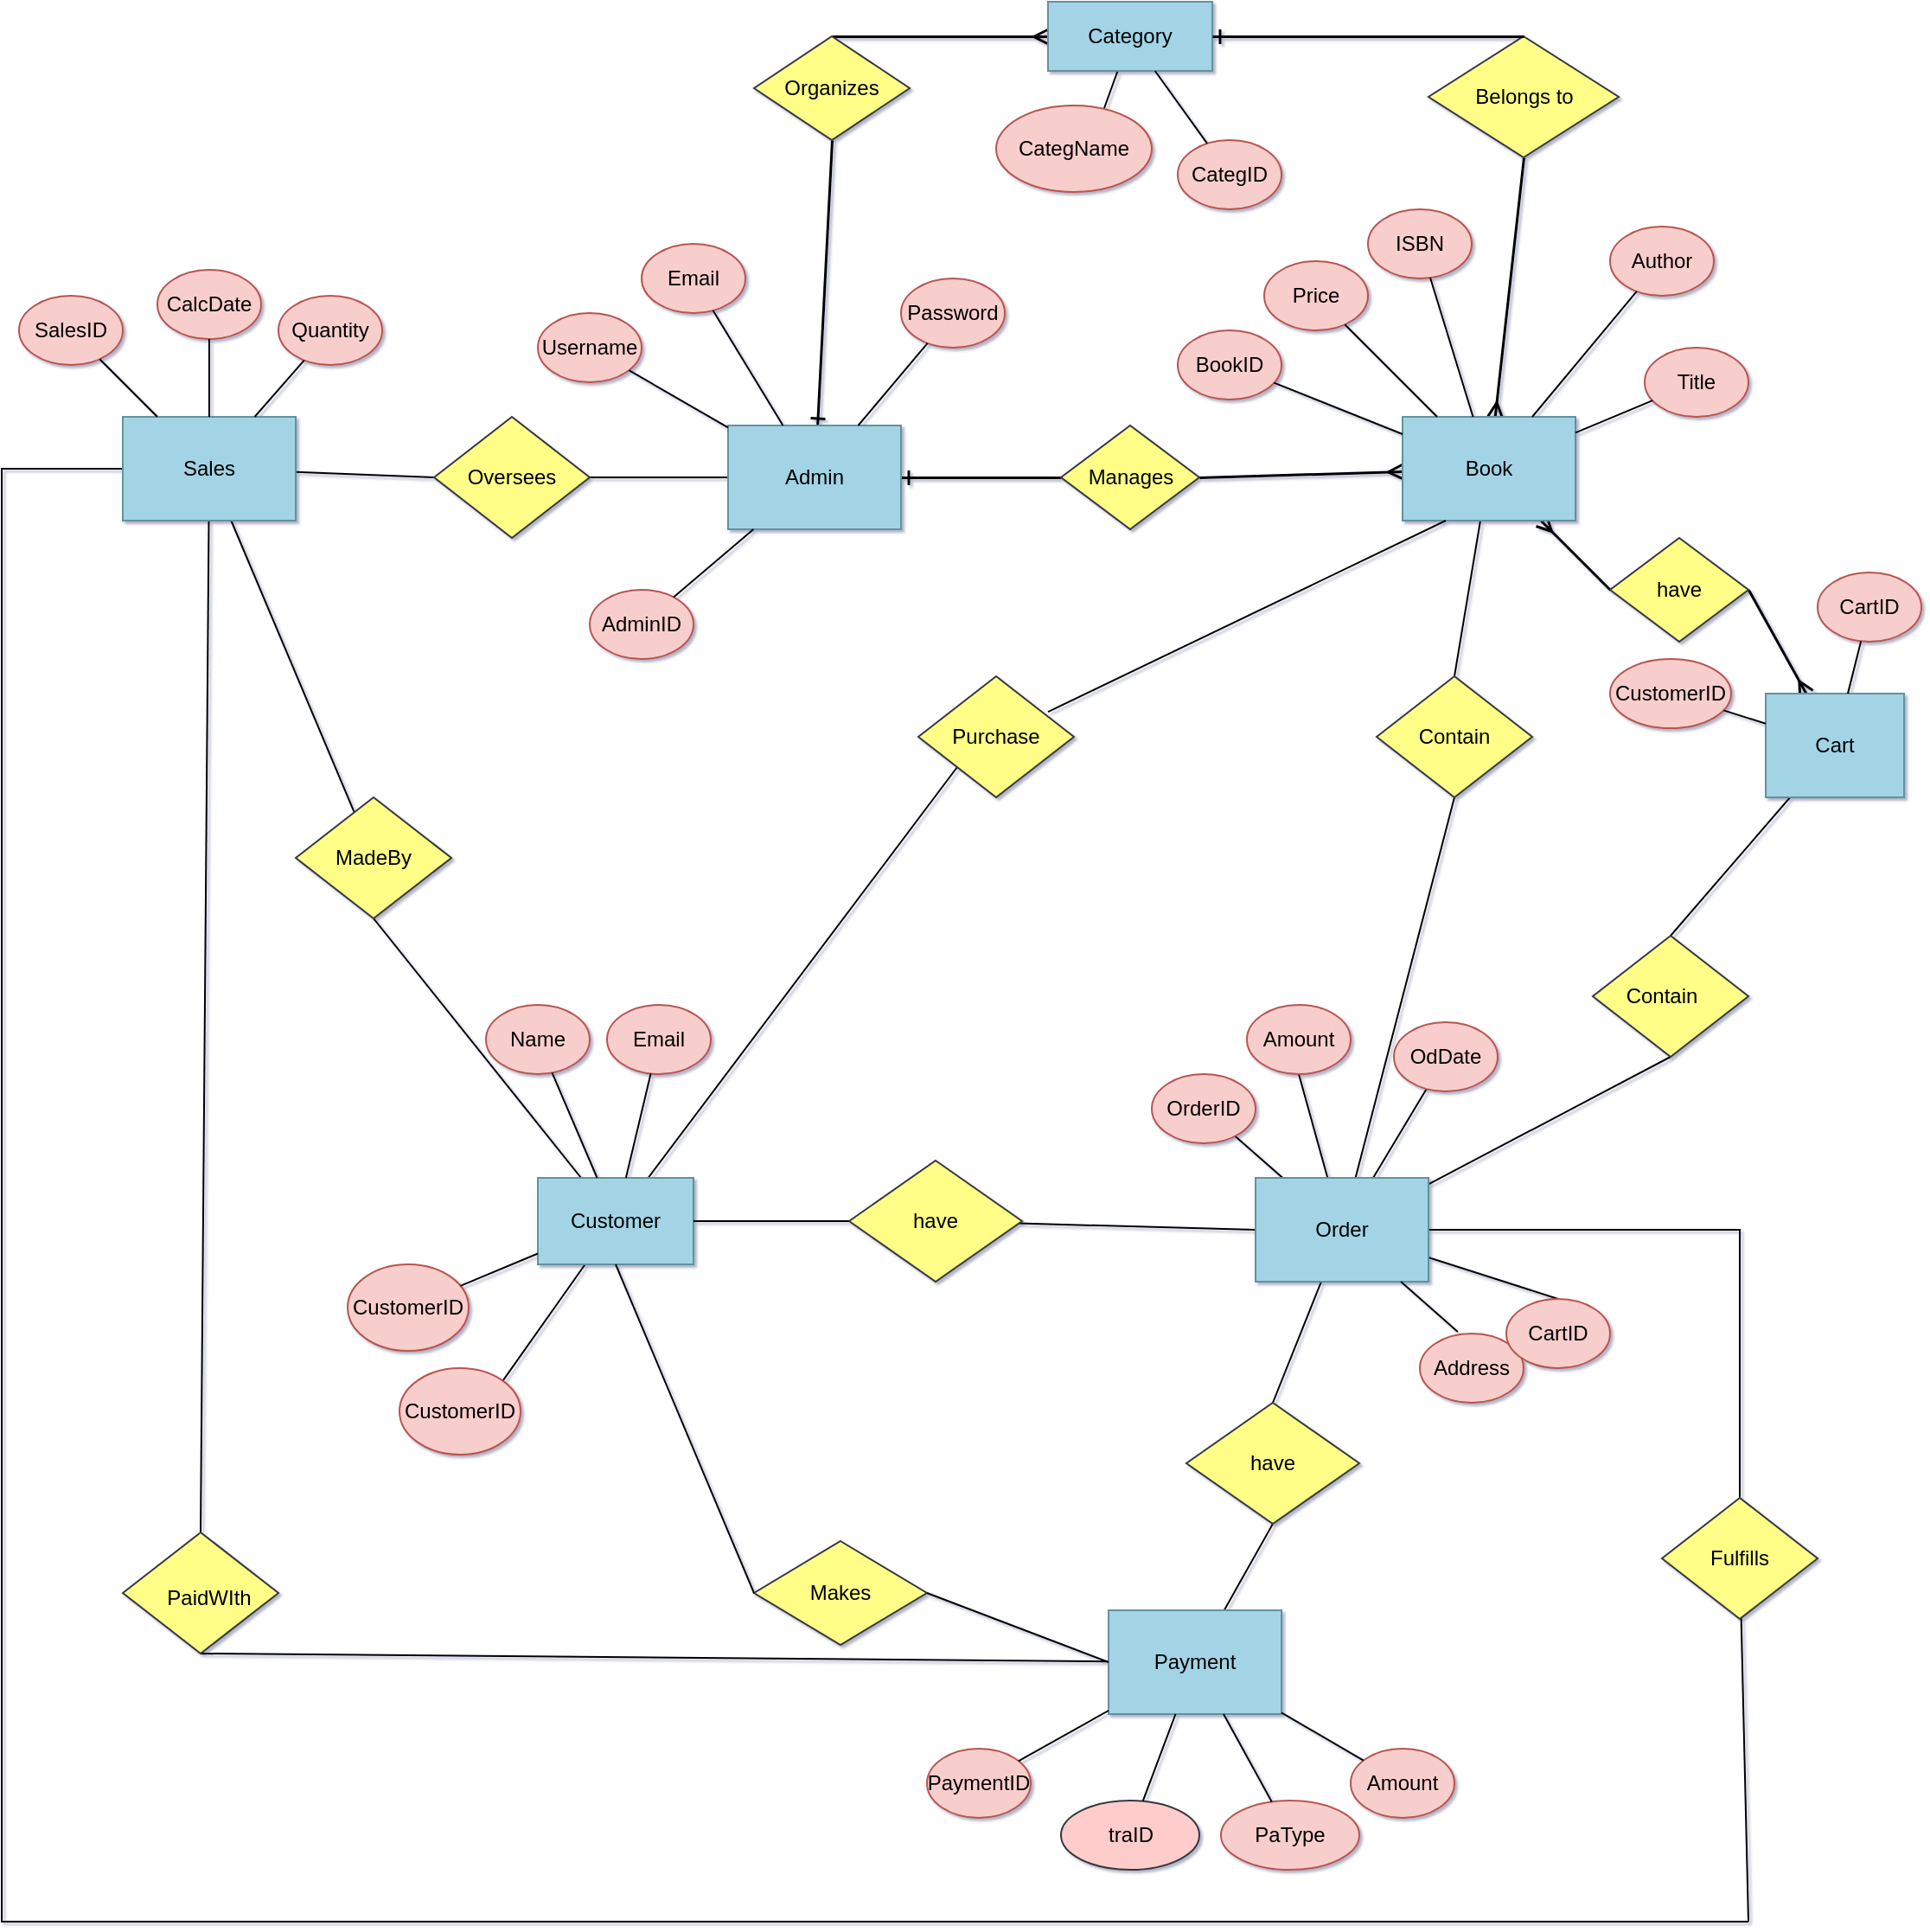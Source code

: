 <mxfile version="26.0.4">
  <diagram name="Page-1" id="3rhYrRMiB4eGqfflBsjG">
    <mxGraphModel dx="-1545" dy="1193" grid="1" gridSize="10" guides="0" tooltips="1" connect="1" arrows="1" fold="1" page="0" pageScale="1" pageWidth="980" pageHeight="1390" background="none" math="0" shadow="1">
      <root>
        <mxCell id="0" />
        <mxCell id="1" parent="0" />
        <mxCell id="0gAxfDzyQAuVlfRYsMav-294" style="rounded=0;orthogonalLoop=1;jettySize=auto;html=1;entryX=1;entryY=0.5;entryDx=0;entryDy=0;endArrow=none;endFill=0;" edge="1" parent="1" source="0gAxfDzyQAuVlfRYsMav-194" target="0gAxfDzyQAuVlfRYsMav-291">
          <mxGeometry relative="1" as="geometry" />
        </mxCell>
        <mxCell id="0gAxfDzyQAuVlfRYsMav-307" style="rounded=0;orthogonalLoop=1;jettySize=auto;html=1;endArrow=ERone;endFill=0;strokeWidth=1.5;exitX=0.5;exitY=1;exitDx=0;exitDy=0;" edge="1" parent="1" source="0gAxfDzyQAuVlfRYsMav-305" target="0gAxfDzyQAuVlfRYsMav-194">
          <mxGeometry relative="1" as="geometry" />
        </mxCell>
        <mxCell id="0gAxfDzyQAuVlfRYsMav-555" style="rounded=0;orthogonalLoop=1;jettySize=auto;html=1;endArrow=ERone;endFill=0;strokeWidth=1.5;" edge="1" parent="1" source="0gAxfDzyQAuVlfRYsMav-203" target="0gAxfDzyQAuVlfRYsMav-194">
          <mxGeometry relative="1" as="geometry" />
        </mxCell>
        <mxCell id="0gAxfDzyQAuVlfRYsMav-194" value="Admin" style="rounded=0;whiteSpace=wrap;html=1;fillColor=#a2d4e6;strokeColor=#63919f;" vertex="1" parent="1">
          <mxGeometry x="3530" y="235" width="100" height="60" as="geometry" />
        </mxCell>
        <mxCell id="0gAxfDzyQAuVlfRYsMav-195" value="AdminID" style="ellipse;whiteSpace=wrap;html=1;fillColor=#f8cecc;strokeColor=#b85450;" vertex="1" parent="1">
          <mxGeometry x="3450" y="330" width="60" height="40" as="geometry" />
        </mxCell>
        <mxCell id="0gAxfDzyQAuVlfRYsMav-196" style="endArrow=none;endFill=0;" edge="1" parent="1" source="0gAxfDzyQAuVlfRYsMav-194" target="0gAxfDzyQAuVlfRYsMav-195">
          <mxGeometry relative="1" as="geometry" />
        </mxCell>
        <mxCell id="0gAxfDzyQAuVlfRYsMav-197" value="Username" style="ellipse;whiteSpace=wrap;html=1;fillColor=#f8cecc;strokeColor=#b85450;" vertex="1" parent="1">
          <mxGeometry x="3420" y="170" width="60" height="40" as="geometry" />
        </mxCell>
        <mxCell id="0gAxfDzyQAuVlfRYsMav-198" style="endArrow=none;endFill=0;" edge="1" parent="1" source="0gAxfDzyQAuVlfRYsMav-194" target="0gAxfDzyQAuVlfRYsMav-197">
          <mxGeometry relative="1" as="geometry" />
        </mxCell>
        <mxCell id="0gAxfDzyQAuVlfRYsMav-199" value="Email" style="ellipse;whiteSpace=wrap;html=1;fillColor=#f8cecc;strokeColor=#b85450;" vertex="1" parent="1">
          <mxGeometry x="3480" y="130" width="60" height="40" as="geometry" />
        </mxCell>
        <mxCell id="0gAxfDzyQAuVlfRYsMav-200" style="endArrow=none;endFill=0;" edge="1" parent="1" source="0gAxfDzyQAuVlfRYsMav-194" target="0gAxfDzyQAuVlfRYsMav-199">
          <mxGeometry relative="1" as="geometry" />
        </mxCell>
        <mxCell id="0gAxfDzyQAuVlfRYsMav-201" value="Password" style="ellipse;whiteSpace=wrap;html=1;fillColor=#f8cecc;strokeColor=#b85450;" vertex="1" parent="1">
          <mxGeometry x="3630" y="150" width="60" height="40" as="geometry" />
        </mxCell>
        <mxCell id="0gAxfDzyQAuVlfRYsMav-202" style="endArrow=none;endFill=0;" edge="1" parent="1" source="0gAxfDzyQAuVlfRYsMav-194" target="0gAxfDzyQAuVlfRYsMav-201">
          <mxGeometry relative="1" as="geometry" />
        </mxCell>
        <mxCell id="0gAxfDzyQAuVlfRYsMav-203" value="Manages" style="rhombus;whiteSpace=wrap;html=1;fillColor=#ffff88;strokeColor=#36393d;" vertex="1" parent="1">
          <mxGeometry x="3722.5" y="235" width="80" height="60" as="geometry" />
        </mxCell>
        <mxCell id="0gAxfDzyQAuVlfRYsMav-209" style="rounded=0;orthogonalLoop=1;jettySize=auto;html=1;endArrow=ERmany;endFill=0;exitX=0;exitY=0.5;exitDx=0;exitDy=0;strokeWidth=1.5;" edge="1" parent="1" source="0gAxfDzyQAuVlfRYsMav-272" target="0gAxfDzyQAuVlfRYsMav-210">
          <mxGeometry relative="1" as="geometry" />
        </mxCell>
        <mxCell id="0gAxfDzyQAuVlfRYsMav-313" style="rounded=0;orthogonalLoop=1;jettySize=auto;html=1;endArrow=ERmany;endFill=0;exitX=0.5;exitY=1;exitDx=0;exitDy=0;strokeWidth=1.5;" edge="1" parent="1" source="0gAxfDzyQAuVlfRYsMav-311" target="0gAxfDzyQAuVlfRYsMav-210">
          <mxGeometry relative="1" as="geometry" />
        </mxCell>
        <mxCell id="0gAxfDzyQAuVlfRYsMav-419" style="rounded=0;orthogonalLoop=1;jettySize=auto;html=1;entryX=0.5;entryY=0;entryDx=0;entryDy=0;endArrow=none;endFill=0;" edge="1" parent="1" source="0gAxfDzyQAuVlfRYsMav-210" target="0gAxfDzyQAuVlfRYsMav-415">
          <mxGeometry relative="1" as="geometry" />
        </mxCell>
        <mxCell id="0gAxfDzyQAuVlfRYsMav-556" style="rounded=0;orthogonalLoop=1;jettySize=auto;html=1;endArrow=ERmany;endFill=0;exitX=1;exitY=0.5;exitDx=0;exitDy=0;strokeWidth=1.5;" edge="1" parent="1" source="0gAxfDzyQAuVlfRYsMav-203" target="0gAxfDzyQAuVlfRYsMav-210">
          <mxGeometry relative="1" as="geometry" />
        </mxCell>
        <mxCell id="0gAxfDzyQAuVlfRYsMav-210" value="Book" style="rounded=0;whiteSpace=wrap;html=1;fillColor=#a2d4e6;strokeColor=#63919f;" vertex="1" parent="1">
          <mxGeometry x="3920" y="230" width="100" height="60" as="geometry" />
        </mxCell>
        <mxCell id="0gAxfDzyQAuVlfRYsMav-211" value="BookID" style="ellipse;whiteSpace=wrap;html=1;fillColor=#f8cecc;strokeColor=#b85450;" vertex="1" parent="1">
          <mxGeometry x="3790" y="180" width="60" height="40" as="geometry" />
        </mxCell>
        <mxCell id="0gAxfDzyQAuVlfRYsMav-212" style="endArrow=none;endFill=0;" edge="1" parent="1" source="0gAxfDzyQAuVlfRYsMav-210" target="0gAxfDzyQAuVlfRYsMav-211">
          <mxGeometry relative="1" as="geometry" />
        </mxCell>
        <mxCell id="0gAxfDzyQAuVlfRYsMav-213" value="Title" style="ellipse;whiteSpace=wrap;html=1;fillColor=#f8cecc;strokeColor=#b85450;" vertex="1" parent="1">
          <mxGeometry x="4060" y="190" width="60" height="40" as="geometry" />
        </mxCell>
        <mxCell id="0gAxfDzyQAuVlfRYsMav-214" style="endArrow=none;endFill=0;" edge="1" parent="1" source="0gAxfDzyQAuVlfRYsMav-210" target="0gAxfDzyQAuVlfRYsMav-213">
          <mxGeometry relative="1" as="geometry" />
        </mxCell>
        <mxCell id="0gAxfDzyQAuVlfRYsMav-215" value="ISBN" style="ellipse;whiteSpace=wrap;html=1;fillColor=#f8cecc;strokeColor=#b85450;" vertex="1" parent="1">
          <mxGeometry x="3900" y="110" width="60" height="40" as="geometry" />
        </mxCell>
        <mxCell id="0gAxfDzyQAuVlfRYsMav-216" style="endArrow=none;endFill=0;" edge="1" parent="1" source="0gAxfDzyQAuVlfRYsMav-210" target="0gAxfDzyQAuVlfRYsMav-215">
          <mxGeometry relative="1" as="geometry" />
        </mxCell>
        <mxCell id="0gAxfDzyQAuVlfRYsMav-217" value="Price" style="ellipse;whiteSpace=wrap;html=1;fillColor=#f8cecc;strokeColor=#b85450;" vertex="1" parent="1">
          <mxGeometry x="3840" y="140" width="60" height="40" as="geometry" />
        </mxCell>
        <mxCell id="0gAxfDzyQAuVlfRYsMav-218" style="endArrow=none;endFill=0;" edge="1" parent="1" source="0gAxfDzyQAuVlfRYsMav-210" target="0gAxfDzyQAuVlfRYsMav-217">
          <mxGeometry relative="1" as="geometry" />
        </mxCell>
        <mxCell id="0gAxfDzyQAuVlfRYsMav-219" value="Author" style="ellipse;whiteSpace=wrap;html=1;fillColor=#f8cecc;strokeColor=#b85450;" vertex="1" parent="1">
          <mxGeometry x="4040" y="120" width="60" height="40" as="geometry" />
        </mxCell>
        <mxCell id="0gAxfDzyQAuVlfRYsMav-220" style="endArrow=none;endFill=0;" edge="1" parent="1" source="0gAxfDzyQAuVlfRYsMav-210" target="0gAxfDzyQAuVlfRYsMav-219">
          <mxGeometry relative="1" as="geometry" />
        </mxCell>
        <mxCell id="0gAxfDzyQAuVlfRYsMav-330" style="rounded=0;orthogonalLoop=1;jettySize=auto;html=1;endArrow=none;endFill=0;" edge="1" parent="1" source="0gAxfDzyQAuVlfRYsMav-221">
          <mxGeometry relative="1" as="geometry">
            <mxPoint x="3845" y="870" as="targetPoint" />
          </mxGeometry>
        </mxCell>
        <mxCell id="0gAxfDzyQAuVlfRYsMav-540" style="rounded=0;orthogonalLoop=1;jettySize=auto;html=1;entryX=0.5;entryY=1;entryDx=0;entryDy=0;endArrow=none;endFill=0;" edge="1" parent="1" source="0gAxfDzyQAuVlfRYsMav-221" target="0gAxfDzyQAuVlfRYsMav-537">
          <mxGeometry relative="1" as="geometry" />
        </mxCell>
        <mxCell id="0gAxfDzyQAuVlfRYsMav-221" value="Payment" style="rounded=0;whiteSpace=wrap;html=1;fillColor=#a2d4e6;strokeColor=#63919f;" vertex="1" parent="1">
          <mxGeometry x="3750" y="920" width="100" height="60" as="geometry" />
        </mxCell>
        <mxCell id="0gAxfDzyQAuVlfRYsMav-222" value="PaymentID" style="ellipse;whiteSpace=wrap;html=1;fillColor=#f8cecc;strokeColor=#b85450;" vertex="1" parent="1">
          <mxGeometry x="3645" y="1000" width="60" height="40" as="geometry" />
        </mxCell>
        <mxCell id="0gAxfDzyQAuVlfRYsMav-223" style="endArrow=none;endFill=0;" edge="1" parent="1" source="0gAxfDzyQAuVlfRYsMav-221" target="0gAxfDzyQAuVlfRYsMav-222">
          <mxGeometry relative="1" as="geometry" />
        </mxCell>
        <mxCell id="0gAxfDzyQAuVlfRYsMav-224" value="Amount" style="ellipse;whiteSpace=wrap;html=1;fillColor=#f8cecc;strokeColor=#b85450;" vertex="1" parent="1">
          <mxGeometry x="3890" y="1000" width="60" height="40" as="geometry" />
        </mxCell>
        <mxCell id="0gAxfDzyQAuVlfRYsMav-225" style="endArrow=none;endFill=0;" edge="1" parent="1" source="0gAxfDzyQAuVlfRYsMav-221" target="0gAxfDzyQAuVlfRYsMav-224">
          <mxGeometry relative="1" as="geometry" />
        </mxCell>
        <mxCell id="0gAxfDzyQAuVlfRYsMav-226" value="PaType" style="ellipse;whiteSpace=wrap;html=1;fillColor=#f8cecc;strokeColor=#b85450;" vertex="1" parent="1">
          <mxGeometry x="3815" y="1030" width="80" height="40" as="geometry" />
        </mxCell>
        <mxCell id="0gAxfDzyQAuVlfRYsMav-227" style="endArrow=none;endFill=0;" edge="1" parent="1" source="0gAxfDzyQAuVlfRYsMav-221" target="0gAxfDzyQAuVlfRYsMav-226">
          <mxGeometry relative="1" as="geometry" />
        </mxCell>
        <mxCell id="0gAxfDzyQAuVlfRYsMav-228" value="traID" style="ellipse;whiteSpace=wrap;html=1;fillColor=#ffcccc;strokeColor=#36393d;" vertex="1" parent="1">
          <mxGeometry x="3722.5" y="1030" width="80" height="40" as="geometry" />
        </mxCell>
        <mxCell id="0gAxfDzyQAuVlfRYsMav-229" style="endArrow=none;endFill=0;" edge="1" parent="1" source="0gAxfDzyQAuVlfRYsMav-221" target="0gAxfDzyQAuVlfRYsMav-228">
          <mxGeometry relative="1" as="geometry" />
        </mxCell>
        <mxCell id="0gAxfDzyQAuVlfRYsMav-320" style="rounded=0;orthogonalLoop=1;jettySize=auto;html=1;entryX=1;entryY=0;entryDx=0;entryDy=0;endArrow=none;endFill=0;" edge="1" parent="1" source="0gAxfDzyQAuVlfRYsMav-237" target="0gAxfDzyQAuVlfRYsMav-319">
          <mxGeometry relative="1" as="geometry" />
        </mxCell>
        <mxCell id="0gAxfDzyQAuVlfRYsMav-423" style="rounded=0;orthogonalLoop=1;jettySize=auto;html=1;entryX=0;entryY=1;entryDx=0;entryDy=0;endArrow=none;endFill=0;" edge="1" parent="1" source="0gAxfDzyQAuVlfRYsMav-237" target="0gAxfDzyQAuVlfRYsMav-417">
          <mxGeometry relative="1" as="geometry">
            <mxPoint x="3500" y="560" as="targetPoint" />
          </mxGeometry>
        </mxCell>
        <mxCell id="0gAxfDzyQAuVlfRYsMav-533" style="rounded=0;orthogonalLoop=1;jettySize=auto;html=1;entryX=0.5;entryY=1;entryDx=0;entryDy=0;endArrow=none;endFill=0;" edge="1" parent="1" source="0gAxfDzyQAuVlfRYsMav-237" target="0gAxfDzyQAuVlfRYsMav-530">
          <mxGeometry relative="1" as="geometry">
            <mxPoint x="3310" y="600" as="targetPoint" />
          </mxGeometry>
        </mxCell>
        <mxCell id="0gAxfDzyQAuVlfRYsMav-237" value="Customer" style="rounded=0;whiteSpace=wrap;html=1;fillColor=#a2d4e6;strokeColor=#63919f;" vertex="1" parent="1">
          <mxGeometry x="3420" y="670" width="90" height="50" as="geometry" />
        </mxCell>
        <mxCell id="0gAxfDzyQAuVlfRYsMav-238" value="CustomerID" style="ellipse;whiteSpace=wrap;html=1;fillColor=#f8cecc;strokeColor=#b85450;" vertex="1" parent="1">
          <mxGeometry x="3310" y="720" width="70" height="50" as="geometry" />
        </mxCell>
        <mxCell id="0gAxfDzyQAuVlfRYsMav-239" style="endArrow=none;endFill=0;" edge="1" parent="1" source="0gAxfDzyQAuVlfRYsMav-237" target="0gAxfDzyQAuVlfRYsMav-238">
          <mxGeometry relative="1" as="geometry" />
        </mxCell>
        <mxCell id="0gAxfDzyQAuVlfRYsMav-240" value="Name" style="ellipse;whiteSpace=wrap;html=1;fillColor=#f8cecc;strokeColor=#b85450;" vertex="1" parent="1">
          <mxGeometry x="3390" y="570" width="60" height="40" as="geometry" />
        </mxCell>
        <mxCell id="0gAxfDzyQAuVlfRYsMav-241" style="endArrow=none;endFill=0;" edge="1" parent="1" source="0gAxfDzyQAuVlfRYsMav-237" target="0gAxfDzyQAuVlfRYsMav-240">
          <mxGeometry relative="1" as="geometry" />
        </mxCell>
        <mxCell id="0gAxfDzyQAuVlfRYsMav-242" value="Email" style="ellipse;whiteSpace=wrap;html=1;fillColor=#f8cecc;strokeColor=#b85450;" vertex="1" parent="1">
          <mxGeometry x="3460" y="570" width="60" height="40" as="geometry" />
        </mxCell>
        <mxCell id="0gAxfDzyQAuVlfRYsMav-243" style="endArrow=none;endFill=0;" edge="1" parent="1" source="0gAxfDzyQAuVlfRYsMav-237" target="0gAxfDzyQAuVlfRYsMav-242">
          <mxGeometry relative="1" as="geometry" />
        </mxCell>
        <mxCell id="0gAxfDzyQAuVlfRYsMav-248" style="rounded=0;orthogonalLoop=1;jettySize=auto;html=1;entryX=0;entryY=0.5;entryDx=0;entryDy=0;endArrow=none;endFill=0;" edge="1" parent="1" source="0gAxfDzyQAuVlfRYsMav-249" target="0gAxfDzyQAuVlfRYsMav-276">
          <mxGeometry relative="1" as="geometry">
            <mxPoint x="3830" y="695" as="targetPoint" />
          </mxGeometry>
        </mxCell>
        <mxCell id="0gAxfDzyQAuVlfRYsMav-249" value="" style="rhombus;whiteSpace=wrap;html=1;fillColor=#ffff88;strokeColor=#36393d;" vertex="1" parent="1">
          <mxGeometry x="3600" y="660" width="100" height="70" as="geometry" />
        </mxCell>
        <mxCell id="0gAxfDzyQAuVlfRYsMav-250" value="have" style="text;html=1;align=center;verticalAlign=middle;whiteSpace=wrap;rounded=0;" vertex="1" parent="1">
          <mxGeometry x="3620" y="680" width="60" height="30" as="geometry" />
        </mxCell>
        <mxCell id="0gAxfDzyQAuVlfRYsMav-253" value="" style="endArrow=none;html=1;rounded=0;entryX=0;entryY=0.5;entryDx=0;entryDy=0;" edge="1" parent="1" target="0gAxfDzyQAuVlfRYsMav-249">
          <mxGeometry width="50" height="50" relative="1" as="geometry">
            <mxPoint x="3510" y="695" as="sourcePoint" />
            <mxPoint x="3600" y="560" as="targetPoint" />
          </mxGeometry>
        </mxCell>
        <mxCell id="0gAxfDzyQAuVlfRYsMav-258" value="" style="rhombus;whiteSpace=wrap;html=1;fillColor=#ffff88;strokeColor=#36393d;" vertex="1" parent="1">
          <mxGeometry x="3545" y="880" width="100" height="60" as="geometry" />
        </mxCell>
        <mxCell id="0gAxfDzyQAuVlfRYsMav-259" value="Makes" style="text;html=1;align=center;verticalAlign=middle;whiteSpace=wrap;rounded=0;" vertex="1" parent="1">
          <mxGeometry x="3565" y="895" width="60" height="30" as="geometry" />
        </mxCell>
        <mxCell id="0gAxfDzyQAuVlfRYsMav-260" value="" style="endArrow=none;html=1;rounded=0;entryX=0;entryY=0.5;entryDx=0;entryDy=0;exitX=1;exitY=0.5;exitDx=0;exitDy=0;" edge="1" parent="1" source="0gAxfDzyQAuVlfRYsMav-258" target="0gAxfDzyQAuVlfRYsMav-221">
          <mxGeometry width="50" height="50" relative="1" as="geometry">
            <mxPoint x="3700" y="870" as="sourcePoint" />
            <mxPoint x="3750" y="820" as="targetPoint" />
          </mxGeometry>
        </mxCell>
        <mxCell id="0gAxfDzyQAuVlfRYsMav-261" value="" style="endArrow=none;html=1;rounded=0;exitX=0.5;exitY=1;exitDx=0;exitDy=0;entryX=0;entryY=0.5;entryDx=0;entryDy=0;" edge="1" parent="1" source="0gAxfDzyQAuVlfRYsMav-237" target="0gAxfDzyQAuVlfRYsMav-258">
          <mxGeometry width="50" height="50" relative="1" as="geometry">
            <mxPoint x="3700" y="870" as="sourcePoint" />
            <mxPoint x="3750" y="820" as="targetPoint" />
          </mxGeometry>
        </mxCell>
        <mxCell id="0gAxfDzyQAuVlfRYsMav-266" style="rounded=0;orthogonalLoop=1;jettySize=auto;html=1;curved=1;strokeColor=default;endArrow=ERmany;endFill=0;exitX=1;exitY=0.5;exitDx=0;exitDy=0;strokeWidth=1.5;" edge="1" parent="1" source="0gAxfDzyQAuVlfRYsMav-272" target="0gAxfDzyQAuVlfRYsMav-267">
          <mxGeometry relative="1" as="geometry" />
        </mxCell>
        <mxCell id="0gAxfDzyQAuVlfRYsMav-566" style="rounded=0;orthogonalLoop=1;jettySize=auto;html=1;entryX=0.5;entryY=0;entryDx=0;entryDy=0;endArrow=none;endFill=0;" edge="1" parent="1" source="0gAxfDzyQAuVlfRYsMav-267" target="0gAxfDzyQAuVlfRYsMav-562">
          <mxGeometry relative="1" as="geometry" />
        </mxCell>
        <mxCell id="0gAxfDzyQAuVlfRYsMav-267" value="Cart" style="rounded=0;whiteSpace=wrap;html=1;fillColor=#a2d4e6;strokeColor=#63919f;" vertex="1" parent="1">
          <mxGeometry x="4130" y="390" width="80" height="60" as="geometry" />
        </mxCell>
        <mxCell id="0gAxfDzyQAuVlfRYsMav-268" value="CartID" style="ellipse;whiteSpace=wrap;html=1;fillColor=#f8cecc;strokeColor=#b85450;" vertex="1" parent="1">
          <mxGeometry x="4160" y="320" width="60" height="40" as="geometry" />
        </mxCell>
        <mxCell id="0gAxfDzyQAuVlfRYsMav-269" style="endArrow=none;endFill=0;" edge="1" parent="1" source="0gAxfDzyQAuVlfRYsMav-267" target="0gAxfDzyQAuVlfRYsMav-268">
          <mxGeometry relative="1" as="geometry" />
        </mxCell>
        <mxCell id="0gAxfDzyQAuVlfRYsMav-270" value="CustomerID" style="ellipse;whiteSpace=wrap;html=1;fillColor=#f8cecc;strokeColor=#b85450;" vertex="1" parent="1">
          <mxGeometry x="4040" y="370" width="70" height="40" as="geometry" />
        </mxCell>
        <mxCell id="0gAxfDzyQAuVlfRYsMav-271" style="endArrow=none;endFill=0;" edge="1" parent="1" source="0gAxfDzyQAuVlfRYsMav-267" target="0gAxfDzyQAuVlfRYsMav-270">
          <mxGeometry relative="1" as="geometry" />
        </mxCell>
        <mxCell id="0gAxfDzyQAuVlfRYsMav-272" value="have" style="rhombus;whiteSpace=wrap;html=1;fillColor=#ffff88;strokeColor=#36393d;" vertex="1" parent="1">
          <mxGeometry x="4040" y="300" width="80" height="60" as="geometry" />
        </mxCell>
        <mxCell id="0gAxfDzyQAuVlfRYsMav-273" style="rounded=0;orthogonalLoop=1;jettySize=auto;html=1;endArrow=none;endFill=0;" edge="1" parent="1" source="0gAxfDzyQAuVlfRYsMav-276" target="0gAxfDzyQAuVlfRYsMav-280">
          <mxGeometry relative="1" as="geometry" />
        </mxCell>
        <mxCell id="0gAxfDzyQAuVlfRYsMav-274" style="rounded=0;orthogonalLoop=1;jettySize=auto;html=1;endArrow=none;endFill=0;" edge="1" parent="1" source="0gAxfDzyQAuVlfRYsMav-276" target="0gAxfDzyQAuVlfRYsMav-279">
          <mxGeometry relative="1" as="geometry" />
        </mxCell>
        <mxCell id="0gAxfDzyQAuVlfRYsMav-317" style="rounded=0;orthogonalLoop=1;jettySize=auto;html=1;entryX=0.5;entryY=0;entryDx=0;entryDy=0;endArrow=none;endFill=0;" edge="1" parent="1" source="0gAxfDzyQAuVlfRYsMav-276" target="0gAxfDzyQAuVlfRYsMav-315">
          <mxGeometry relative="1" as="geometry" />
        </mxCell>
        <mxCell id="0gAxfDzyQAuVlfRYsMav-324" style="rounded=0;orthogonalLoop=1;jettySize=auto;html=1;entryX=0.5;entryY=1;entryDx=0;entryDy=0;endArrow=none;endFill=0;" edge="1" parent="1" source="0gAxfDzyQAuVlfRYsMav-276" target="0gAxfDzyQAuVlfRYsMav-277">
          <mxGeometry relative="1" as="geometry">
            <mxPoint x="3860" y="590" as="targetPoint" />
          </mxGeometry>
        </mxCell>
        <mxCell id="0gAxfDzyQAuVlfRYsMav-331" style="rounded=0;orthogonalLoop=1;jettySize=auto;html=1;endArrow=none;endFill=0;entryX=0.5;entryY=0;entryDx=0;entryDy=0;" edge="1" parent="1" source="0gAxfDzyQAuVlfRYsMav-276" target="0gAxfDzyQAuVlfRYsMav-328">
          <mxGeometry relative="1" as="geometry" />
        </mxCell>
        <mxCell id="0gAxfDzyQAuVlfRYsMav-420" style="rounded=0;orthogonalLoop=1;jettySize=auto;html=1;entryX=0.5;entryY=1;entryDx=0;entryDy=0;endArrow=none;endFill=0;" edge="1" parent="1" source="0gAxfDzyQAuVlfRYsMav-276" target="0gAxfDzyQAuVlfRYsMav-415">
          <mxGeometry relative="1" as="geometry" />
        </mxCell>
        <mxCell id="0gAxfDzyQAuVlfRYsMav-550" style="edgeStyle=orthogonalEdgeStyle;rounded=0;orthogonalLoop=1;jettySize=auto;html=1;endArrow=none;endFill=0;" edge="1" parent="1" source="0gAxfDzyQAuVlfRYsMav-276" target="0gAxfDzyQAuVlfRYsMav-542">
          <mxGeometry relative="1" as="geometry" />
        </mxCell>
        <mxCell id="0gAxfDzyQAuVlfRYsMav-565" style="rounded=0;orthogonalLoop=1;jettySize=auto;html=1;entryX=0.5;entryY=1;entryDx=0;entryDy=0;endArrow=none;endFill=0;" edge="1" parent="1" source="0gAxfDzyQAuVlfRYsMav-276" target="0gAxfDzyQAuVlfRYsMav-562">
          <mxGeometry relative="1" as="geometry" />
        </mxCell>
        <mxCell id="0gAxfDzyQAuVlfRYsMav-276" value="Order" style="rounded=0;whiteSpace=wrap;html=1;fillColor=#a2d4e6;strokeColor=#63919f;" vertex="1" parent="1">
          <mxGeometry x="3835" y="670" width="100" height="60" as="geometry" />
        </mxCell>
        <mxCell id="0gAxfDzyQAuVlfRYsMav-277" value="Amount" style="ellipse;whiteSpace=wrap;html=1;fillColor=#f8cecc;strokeColor=#b85450;" vertex="1" parent="1">
          <mxGeometry x="3830" y="570" width="60" height="40" as="geometry" />
        </mxCell>
        <mxCell id="0gAxfDzyQAuVlfRYsMav-278" value="Address" style="ellipse;whiteSpace=wrap;html=1;fillColor=#f8cecc;strokeColor=#b85450;" vertex="1" parent="1">
          <mxGeometry x="3930" y="760" width="60" height="40" as="geometry" />
        </mxCell>
        <mxCell id="0gAxfDzyQAuVlfRYsMav-279" value="OdDate" style="ellipse;whiteSpace=wrap;html=1;fillColor=#f8cecc;strokeColor=#b85450;" vertex="1" parent="1">
          <mxGeometry x="3915" y="580" width="60" height="40" as="geometry" />
        </mxCell>
        <mxCell id="0gAxfDzyQAuVlfRYsMav-280" value="OrderID" style="ellipse;whiteSpace=wrap;html=1;fillColor=#f8cecc;strokeColor=#b85450;" vertex="1" parent="1">
          <mxGeometry x="3775" y="610" width="60" height="40" as="geometry" />
        </mxCell>
        <mxCell id="0gAxfDzyQAuVlfRYsMav-296" style="rounded=0;orthogonalLoop=1;jettySize=auto;html=1;entryX=0;entryY=0.5;entryDx=0;entryDy=0;endArrow=none;endFill=0;" edge="1" parent="1" source="0gAxfDzyQAuVlfRYsMav-284" target="0gAxfDzyQAuVlfRYsMav-291">
          <mxGeometry relative="1" as="geometry" />
        </mxCell>
        <mxCell id="0gAxfDzyQAuVlfRYsMav-532" style="rounded=0;orthogonalLoop=1;jettySize=auto;html=1;endArrow=none;endFill=0;" edge="1" parent="1" source="0gAxfDzyQAuVlfRYsMav-284" target="0gAxfDzyQAuVlfRYsMav-530">
          <mxGeometry relative="1" as="geometry" />
        </mxCell>
        <mxCell id="0gAxfDzyQAuVlfRYsMav-539" style="rounded=0;orthogonalLoop=1;jettySize=auto;html=1;entryX=0.5;entryY=0;entryDx=0;entryDy=0;endArrow=none;endFill=0;" edge="1" parent="1" source="0gAxfDzyQAuVlfRYsMav-284" target="0gAxfDzyQAuVlfRYsMav-537">
          <mxGeometry relative="1" as="geometry" />
        </mxCell>
        <mxCell id="0gAxfDzyQAuVlfRYsMav-547" style="edgeStyle=orthogonalEdgeStyle;rounded=0;orthogonalLoop=1;jettySize=auto;html=1;endArrow=none;endFill=0;" edge="1" parent="1" source="0gAxfDzyQAuVlfRYsMav-284">
          <mxGeometry relative="1" as="geometry">
            <mxPoint x="3120" y="1100" as="targetPoint" />
            <Array as="points">
              <mxPoint x="3110" y="260" />
              <mxPoint x="3110" y="1100" />
              <mxPoint x="3120" y="1100" />
            </Array>
          </mxGeometry>
        </mxCell>
        <mxCell id="0gAxfDzyQAuVlfRYsMav-284" value="Sales" style="rounded=0;whiteSpace=wrap;html=1;fillColor=#a2d4e6;strokeColor=#63919f;" vertex="1" parent="1">
          <mxGeometry x="3180" y="230" width="100" height="60" as="geometry" />
        </mxCell>
        <mxCell id="0gAxfDzyQAuVlfRYsMav-285" value="SalesID" style="ellipse;whiteSpace=wrap;html=1;fillColor=#f8cecc;strokeColor=#b85450;" vertex="1" parent="1">
          <mxGeometry x="3120" y="160" width="60" height="40" as="geometry" />
        </mxCell>
        <mxCell id="0gAxfDzyQAuVlfRYsMav-286" style="endArrow=none;endFill=0;" edge="1" parent="1" source="0gAxfDzyQAuVlfRYsMav-284" target="0gAxfDzyQAuVlfRYsMav-285">
          <mxGeometry relative="1" as="geometry" />
        </mxCell>
        <mxCell id="0gAxfDzyQAuVlfRYsMav-287" value="Quantity" style="ellipse;whiteSpace=wrap;html=1;fillColor=#f8cecc;strokeColor=#b85450;" vertex="1" parent="1">
          <mxGeometry x="3270" y="160" width="60" height="40" as="geometry" />
        </mxCell>
        <mxCell id="0gAxfDzyQAuVlfRYsMav-288" style="endArrow=none;endFill=0;" edge="1" parent="1" source="0gAxfDzyQAuVlfRYsMav-284" target="0gAxfDzyQAuVlfRYsMav-287">
          <mxGeometry relative="1" as="geometry" />
        </mxCell>
        <mxCell id="0gAxfDzyQAuVlfRYsMav-289" value="CalcDate" style="ellipse;whiteSpace=wrap;html=1;fillColor=#f8cecc;strokeColor=#b85450;" vertex="1" parent="1">
          <mxGeometry x="3200" y="145" width="60" height="40" as="geometry" />
        </mxCell>
        <mxCell id="0gAxfDzyQAuVlfRYsMav-290" style="endArrow=none;endFill=0;" edge="1" parent="1" source="0gAxfDzyQAuVlfRYsMav-284" target="0gAxfDzyQAuVlfRYsMav-289">
          <mxGeometry relative="1" as="geometry" />
        </mxCell>
        <mxCell id="0gAxfDzyQAuVlfRYsMav-291" value="" style="rhombus;whiteSpace=wrap;html=1;fillColor=#ffff88;strokeColor=#36393d;" vertex="1" parent="1">
          <mxGeometry x="3360" y="230" width="90" height="70" as="geometry" />
        </mxCell>
        <mxCell id="0gAxfDzyQAuVlfRYsMav-292" value="Oversees" style="text;html=1;align=center;verticalAlign=middle;whiteSpace=wrap;rounded=0;" vertex="1" parent="1">
          <mxGeometry x="3375" y="250" width="60" height="30" as="geometry" />
        </mxCell>
        <mxCell id="0gAxfDzyQAuVlfRYsMav-304" style="rounded=0;orthogonalLoop=1;jettySize=auto;html=1;entryX=0.5;entryY=1;entryDx=0;entryDy=0;endArrow=none;endFill=0;" edge="1" parent="1" source="0gAxfDzyQAuVlfRYsMav-297" target="0gAxfDzyQAuVlfRYsMav-300">
          <mxGeometry relative="1" as="geometry" />
        </mxCell>
        <mxCell id="0gAxfDzyQAuVlfRYsMav-557" style="rounded=0;orthogonalLoop=1;jettySize=auto;html=1;endArrow=ERmany;endFill=0;exitX=0.5;exitY=0;exitDx=0;exitDy=0;strokeWidth=1.5;" edge="1" parent="1" source="0gAxfDzyQAuVlfRYsMav-305" target="0gAxfDzyQAuVlfRYsMav-297">
          <mxGeometry relative="1" as="geometry" />
        </mxCell>
        <mxCell id="0gAxfDzyQAuVlfRYsMav-297" value="Category" style="rounded=0;whiteSpace=wrap;html=1;fillColor=#a2d4e6;strokeColor=#63919f;" vertex="1" parent="1">
          <mxGeometry x="3715" y="-10" width="95" height="40" as="geometry" />
        </mxCell>
        <mxCell id="0gAxfDzyQAuVlfRYsMav-298" value="CategID" style="ellipse;whiteSpace=wrap;html=1;fillColor=#f8cecc;strokeColor=#b85450;" vertex="1" parent="1">
          <mxGeometry x="3790" y="70" width="60" height="40" as="geometry" />
        </mxCell>
        <mxCell id="0gAxfDzyQAuVlfRYsMav-299" style="endArrow=none;endFill=0;" edge="1" parent="1" source="0gAxfDzyQAuVlfRYsMav-297" target="0gAxfDzyQAuVlfRYsMav-298">
          <mxGeometry relative="1" as="geometry" />
        </mxCell>
        <mxCell id="0gAxfDzyQAuVlfRYsMav-300" value="CategName" style="ellipse;whiteSpace=wrap;html=1;fillColor=#f8cecc;strokeColor=#b85450;" vertex="1" parent="1">
          <mxGeometry x="3685" y="50" width="90" height="50" as="geometry" />
        </mxCell>
        <mxCell id="0gAxfDzyQAuVlfRYsMav-305" value="" style="rhombus;whiteSpace=wrap;html=1;fillColor=#ffff88;strokeColor=#36393d;" vertex="1" parent="1">
          <mxGeometry x="3545" y="10" width="90" height="60" as="geometry" />
        </mxCell>
        <mxCell id="0gAxfDzyQAuVlfRYsMav-306" value="Organizes" style="text;html=1;align=center;verticalAlign=middle;whiteSpace=wrap;rounded=0;" vertex="1" parent="1">
          <mxGeometry x="3560" y="25" width="60" height="30" as="geometry" />
        </mxCell>
        <mxCell id="0gAxfDzyQAuVlfRYsMav-311" value="" style="rhombus;whiteSpace=wrap;html=1;fillColor=#ffff88;strokeColor=#36393d;" vertex="1" parent="1">
          <mxGeometry x="3935" y="10" width="110" height="70" as="geometry" />
        </mxCell>
        <mxCell id="0gAxfDzyQAuVlfRYsMav-314" style="rounded=0;orthogonalLoop=1;jettySize=auto;html=1;exitX=0.5;exitY=0;exitDx=0;exitDy=0;endArrow=ERone;endFill=0;strokeWidth=1.5;" edge="1" parent="1" source="0gAxfDzyQAuVlfRYsMav-311" target="0gAxfDzyQAuVlfRYsMav-297">
          <mxGeometry relative="1" as="geometry" />
        </mxCell>
        <mxCell id="0gAxfDzyQAuVlfRYsMav-312" value="Belongs to" style="text;html=1;align=center;verticalAlign=middle;whiteSpace=wrap;rounded=0;fillColor=none;strokeColor=none;glass=0;gradientColor=none;" vertex="1" parent="1">
          <mxGeometry x="3937.5" y="30" width="105" height="30" as="geometry" />
        </mxCell>
        <mxCell id="0gAxfDzyQAuVlfRYsMav-315" value="CartID" style="ellipse;whiteSpace=wrap;html=1;fillColor=#f8cecc;strokeColor=#b85450;" vertex="1" parent="1">
          <mxGeometry x="3980" y="740" width="60" height="40" as="geometry" />
        </mxCell>
        <mxCell id="0gAxfDzyQAuVlfRYsMav-316" style="rounded=0;orthogonalLoop=1;jettySize=auto;html=1;entryX=0.365;entryY=-0.026;entryDx=0;entryDy=0;entryPerimeter=0;endArrow=none;endFill=0;" edge="1" parent="1" source="0gAxfDzyQAuVlfRYsMav-276" target="0gAxfDzyQAuVlfRYsMav-278">
          <mxGeometry relative="1" as="geometry" />
        </mxCell>
        <mxCell id="0gAxfDzyQAuVlfRYsMav-319" value="CustomerID" style="ellipse;whiteSpace=wrap;html=1;fillColor=#f8cecc;strokeColor=#b85450;" vertex="1" parent="1">
          <mxGeometry x="3340" y="780" width="70" height="50" as="geometry" />
        </mxCell>
        <mxCell id="0gAxfDzyQAuVlfRYsMav-328" value="" style="rhombus;whiteSpace=wrap;html=1;fillColor=#ffff88;strokeColor=#36393d;" vertex="1" parent="1">
          <mxGeometry x="3795" y="800" width="100" height="70" as="geometry" />
        </mxCell>
        <mxCell id="0gAxfDzyQAuVlfRYsMav-329" value="have" style="text;html=1;align=center;verticalAlign=middle;whiteSpace=wrap;rounded=0;" vertex="1" parent="1">
          <mxGeometry x="3815" y="820" width="60" height="30" as="geometry" />
        </mxCell>
        <mxCell id="0gAxfDzyQAuVlfRYsMav-415" value="" style="rhombus;whiteSpace=wrap;html=1;fillColor=#ffff88;strokeColor=#36393d;" vertex="1" parent="1">
          <mxGeometry x="3905" y="380" width="90" height="70" as="geometry" />
        </mxCell>
        <mxCell id="0gAxfDzyQAuVlfRYsMav-416" value="Contain" style="text;html=1;align=center;verticalAlign=middle;whiteSpace=wrap;rounded=0;" vertex="1" parent="1">
          <mxGeometry x="3920" y="400" width="60" height="30" as="geometry" />
        </mxCell>
        <mxCell id="0gAxfDzyQAuVlfRYsMav-417" value="" style="rhombus;whiteSpace=wrap;html=1;fillColor=#ffff88;strokeColor=#36393d;" vertex="1" parent="1">
          <mxGeometry x="3640" y="380" width="90" height="70" as="geometry" />
        </mxCell>
        <mxCell id="0gAxfDzyQAuVlfRYsMav-421" style="rounded=0;orthogonalLoop=1;jettySize=auto;html=1;entryX=0.25;entryY=1;entryDx=0;entryDy=0;endArrow=none;endFill=0;" edge="1" parent="1" source="0gAxfDzyQAuVlfRYsMav-418" target="0gAxfDzyQAuVlfRYsMav-210">
          <mxGeometry relative="1" as="geometry" />
        </mxCell>
        <mxCell id="0gAxfDzyQAuVlfRYsMav-418" value="Purchase" style="text;html=1;align=center;verticalAlign=middle;whiteSpace=wrap;rounded=0;" vertex="1" parent="1">
          <mxGeometry x="3655" y="400" width="60" height="30" as="geometry" />
        </mxCell>
        <mxCell id="0gAxfDzyQAuVlfRYsMav-530" value="" style="rhombus;whiteSpace=wrap;html=1;fillColor=#ffff88;strokeColor=#36393d;" vertex="1" parent="1">
          <mxGeometry x="3280" y="450" width="90" height="70" as="geometry" />
        </mxCell>
        <mxCell id="0gAxfDzyQAuVlfRYsMav-531" value="MadeBy" style="text;html=1;align=center;verticalAlign=middle;whiteSpace=wrap;rounded=0;" vertex="1" parent="1">
          <mxGeometry x="3295" y="470" width="60" height="30" as="geometry" />
        </mxCell>
        <mxCell id="0gAxfDzyQAuVlfRYsMav-537" value="" style="rhombus;whiteSpace=wrap;html=1;fillColor=#ffff88;strokeColor=#36393d;" vertex="1" parent="1">
          <mxGeometry x="3180" y="875" width="90" height="70" as="geometry" />
        </mxCell>
        <mxCell id="0gAxfDzyQAuVlfRYsMav-538" value="PaidWIth" style="text;html=1;align=center;verticalAlign=middle;whiteSpace=wrap;rounded=0;" vertex="1" parent="1">
          <mxGeometry x="3200" y="895" width="60" height="35" as="geometry" />
        </mxCell>
        <mxCell id="0gAxfDzyQAuVlfRYsMav-549" style="rounded=0;orthogonalLoop=1;jettySize=auto;html=1;endArrow=none;endFill=0;" edge="1" parent="1" source="0gAxfDzyQAuVlfRYsMav-542">
          <mxGeometry relative="1" as="geometry">
            <mxPoint x="4120" y="1100" as="targetPoint" />
          </mxGeometry>
        </mxCell>
        <mxCell id="0gAxfDzyQAuVlfRYsMav-542" value="" style="rhombus;whiteSpace=wrap;html=1;fillColor=#ffff88;strokeColor=#36393d;" vertex="1" parent="1">
          <mxGeometry x="4070" y="855" width="90" height="70" as="geometry" />
        </mxCell>
        <mxCell id="0gAxfDzyQAuVlfRYsMav-543" value="Fulfills" style="text;html=1;align=center;verticalAlign=middle;whiteSpace=wrap;rounded=0;" vertex="1" parent="1">
          <mxGeometry x="4085" y="875" width="60" height="30" as="geometry" />
        </mxCell>
        <mxCell id="0gAxfDzyQAuVlfRYsMav-548" value="" style="endArrow=none;html=1;rounded=0;" edge="1" parent="1">
          <mxGeometry width="50" height="50" relative="1" as="geometry">
            <mxPoint x="3110" y="1100" as="sourcePoint" />
            <mxPoint x="4120" y="1100" as="targetPoint" />
          </mxGeometry>
        </mxCell>
        <mxCell id="0gAxfDzyQAuVlfRYsMav-562" value="" style="rhombus;whiteSpace=wrap;html=1;fillColor=#ffff88;strokeColor=#36393d;" vertex="1" parent="1">
          <mxGeometry x="4030" y="530" width="90" height="70" as="geometry" />
        </mxCell>
        <mxCell id="0gAxfDzyQAuVlfRYsMav-563" value="Contain" style="text;html=1;align=center;verticalAlign=middle;whiteSpace=wrap;rounded=0;" vertex="1" parent="1">
          <mxGeometry x="4040" y="550" width="60" height="30" as="geometry" />
        </mxCell>
      </root>
    </mxGraphModel>
  </diagram>
</mxfile>
